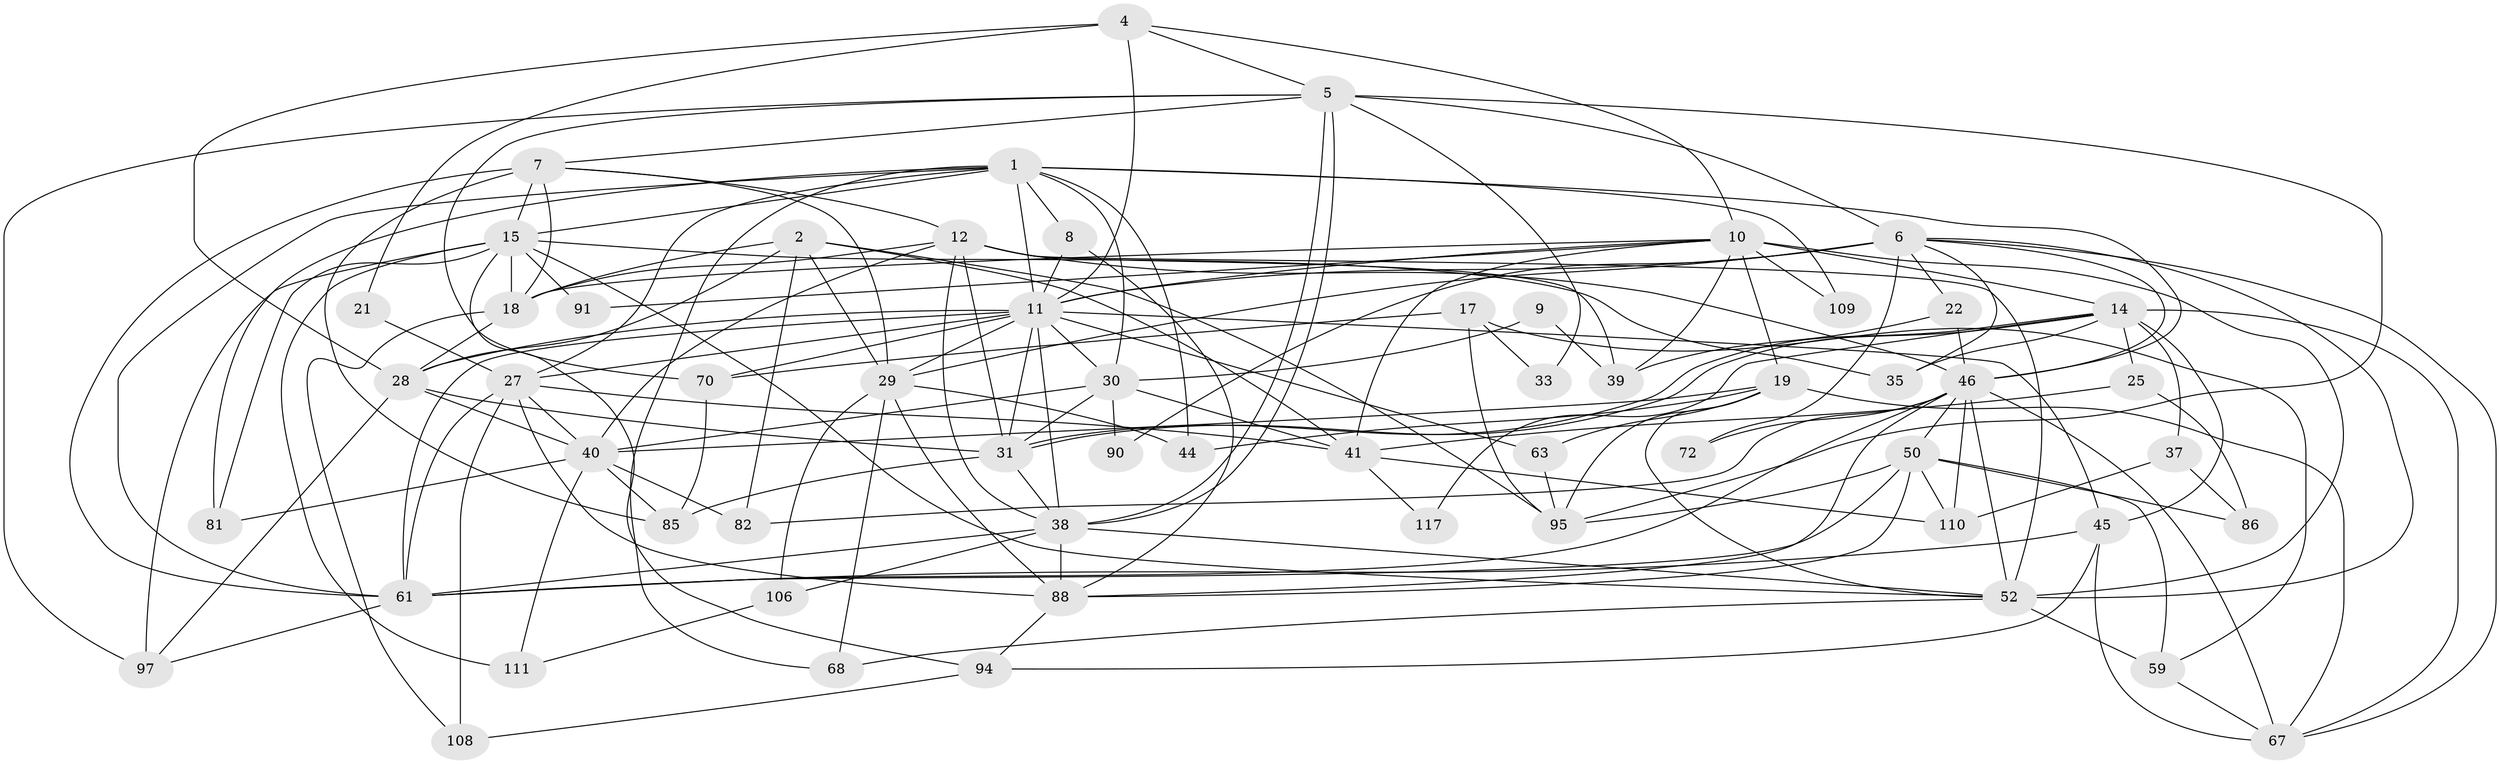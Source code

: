 // original degree distribution, {4: 0.2857142857142857, 5: 0.15966386554621848, 2: 0.12605042016806722, 6: 0.1092436974789916, 3: 0.2773109243697479, 7: 0.025210084033613446, 9: 0.008403361344537815, 8: 0.008403361344537815}
// Generated by graph-tools (version 1.1) at 2025/14/03/09/25 04:14:49]
// undirected, 59 vertices, 164 edges
graph export_dot {
graph [start="1"]
  node [color=gray90,style=filled];
  1 [super="+64+34+3"];
  2 [super="+58"];
  4 [super="+20"];
  5 [super="+16"];
  6 [super="+66+13"];
  7 [super="+32+102"];
  8 [super="+23"];
  9;
  10 [super="+74+47"];
  11 [super="+76+26"];
  12 [super="+107"];
  14 [super="+114+118"];
  15 [super="+98+87"];
  17;
  18 [super="+48"];
  19 [super="+24"];
  21;
  22;
  25;
  27 [super="+73+51"];
  28 [super="+36"];
  29 [super="+65+77"];
  30 [super="+49"];
  31 [super="+42"];
  33;
  35;
  37;
  38 [super="+56"];
  39;
  40 [super="+55"];
  41;
  44;
  45 [super="+54"];
  46 [super="+83+57"];
  50 [super="+89+103"];
  52 [super="+92"];
  59;
  61 [super="+69+71+99+80"];
  63;
  67 [super="+78"];
  68;
  70 [super="+112"];
  72;
  81;
  82;
  85;
  86;
  88 [super="+105"];
  90;
  91;
  94;
  95 [super="+101"];
  97;
  106;
  108;
  109;
  110;
  111;
  117;
  1 -- 81;
  1 -- 8;
  1 -- 11;
  1 -- 46;
  1 -- 15;
  1 -- 68;
  1 -- 27;
  1 -- 109;
  1 -- 30;
  1 -- 44;
  1 -- 61;
  2 -- 41;
  2 -- 18;
  2 -- 95;
  2 -- 82;
  2 -- 29;
  2 -- 28;
  4 -- 5;
  4 -- 21;
  4 -- 28 [weight=2];
  4 -- 11 [weight=2];
  4 -- 10;
  5 -- 38 [weight=2];
  5 -- 38;
  5 -- 97;
  5 -- 33;
  5 -- 6;
  5 -- 70;
  5 -- 7;
  5 -- 95;
  6 -- 46;
  6 -- 67;
  6 -- 35;
  6 -- 52;
  6 -- 22;
  6 -- 72;
  6 -- 90;
  6 -- 29;
  6 -- 11 [weight=2];
  7 -- 85;
  7 -- 61;
  7 -- 29;
  7 -- 18;
  7 -- 15 [weight=2];
  7 -- 12;
  8 -- 88;
  8 -- 11;
  9 -- 30;
  9 -- 39;
  10 -- 52;
  10 -- 39;
  10 -- 41;
  10 -- 19;
  10 -- 18;
  10 -- 91;
  10 -- 11;
  10 -- 109;
  10 -- 14;
  11 -- 30;
  11 -- 45 [weight=2];
  11 -- 38;
  11 -- 29;
  11 -- 61;
  11 -- 63;
  11 -- 70;
  11 -- 27;
  11 -- 28;
  11 -- 31;
  12 -- 38;
  12 -- 31;
  12 -- 39;
  12 -- 18;
  12 -- 52;
  12 -- 40;
  12 -- 46 [weight=2];
  14 -- 31;
  14 -- 31;
  14 -- 117;
  14 -- 35;
  14 -- 37;
  14 -- 25;
  14 -- 45;
  14 -- 67;
  15 -- 91;
  15 -- 97;
  15 -- 35;
  15 -- 81;
  15 -- 111;
  15 -- 18;
  15 -- 52;
  15 -- 94;
  17 -- 59;
  17 -- 33;
  17 -- 70;
  17 -- 95;
  18 -- 108;
  18 -- 28;
  19 -- 40 [weight=2];
  19 -- 44;
  19 -- 63;
  19 -- 67;
  19 -- 52;
  19 -- 95;
  21 -- 27 [weight=2];
  22 -- 39;
  22 -- 46;
  25 -- 41;
  25 -- 86;
  27 -- 41;
  27 -- 108;
  27 -- 61 [weight=2];
  27 -- 40;
  27 -- 88;
  28 -- 97;
  28 -- 40;
  28 -- 31;
  29 -- 88;
  29 -- 68;
  29 -- 106;
  29 -- 44;
  30 -- 31;
  30 -- 90;
  30 -- 40;
  30 -- 41;
  31 -- 85;
  31 -- 38;
  37 -- 110;
  37 -- 86;
  38 -- 106;
  38 -- 88;
  38 -- 52;
  38 -- 61;
  40 -- 111;
  40 -- 81;
  40 -- 82;
  40 -- 85;
  41 -- 110;
  41 -- 117;
  45 -- 94;
  45 -- 67;
  45 -- 61;
  46 -- 52;
  46 -- 67;
  46 -- 82;
  46 -- 72;
  46 -- 110;
  46 -- 61;
  46 -- 88;
  46 -- 50;
  50 -- 110;
  50 -- 61;
  50 -- 86;
  50 -- 88;
  50 -- 59;
  50 -- 95;
  52 -- 68;
  52 -- 59;
  59 -- 67;
  61 -- 97;
  63 -- 95;
  70 -- 85;
  88 -- 94;
  94 -- 108;
  106 -- 111;
}
